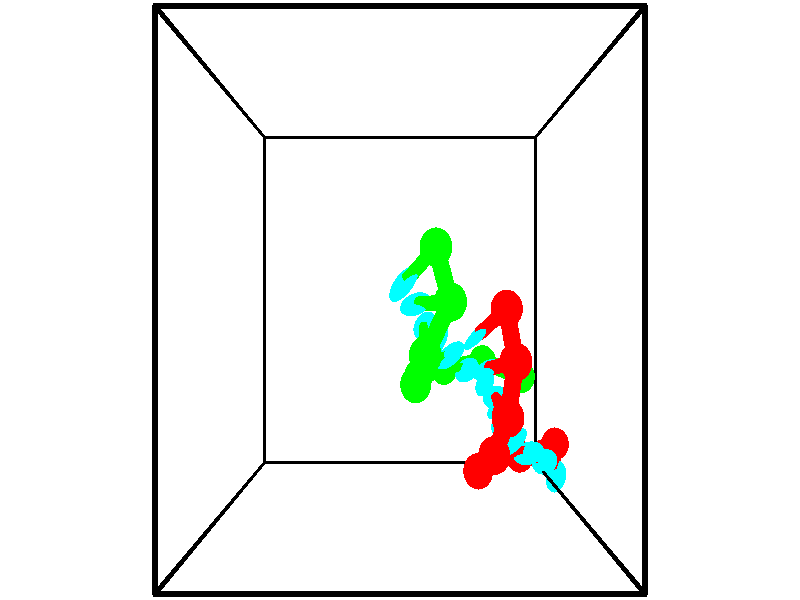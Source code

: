 // switches for output
#declare DRAW_BASES = 1; // possible values are 0, 1; only relevant for DNA ribbons
#declare DRAW_BASES_TYPE = 3; // possible values are 1, 2, 3; only relevant for DNA ribbons
#declare DRAW_FOG = 0; // set to 1 to enable fog

#include "colors.inc"

#include "transforms.inc"
background { rgb <1, 1, 1>}

#default {
   normal{
       ripples 0.25
       frequency 0.20
       turbulence 0.2
       lambda 5
   }
	finish {
		phong 0.1
		phong_size 40.
	}
}

// original window dimensions: 1024x640


// camera settings

camera {
	sky <-0, 1, 0>
	up <-0, 1, 0>
	right 1.6 * <1, 0, 0>
	location <2.5, 2.5, 11.1562>
	look_at <2.5, 2.5, 2.5>
	direction <0, 0, -8.6562>
	angle 67.0682
}


# declare cpy_camera_pos = <2.5, 2.5, 11.1562>;
# if (DRAW_FOG = 1)
fog {
	fog_type 2
	up vnormalize(cpy_camera_pos)
	color rgbt<1,1,1,0.3>
	distance 1e-5
	fog_alt 3e-3
	fog_offset 4
}
# end


// LIGHTS

# declare lum = 6;
global_settings {
	ambient_light rgb lum * <0.05, 0.05, 0.05>
	max_trace_level 15
}# declare cpy_direct_light_amount = 0.25;
light_source
{	1000 * <-1, -1, 1>,
	rgb lum * cpy_direct_light_amount
	parallel
}

light_source
{	1000 * <1, 1, -1>,
	rgb lum * cpy_direct_light_amount
	parallel
}

// strand 0

// nucleotide -1

// particle -1
sphere {
	<5.432687, 0.237269, -0.257933> 0.250000
	pigment { color rgbt <1,0,0,0> }
	no_shadow
}
cylinder {
	<5.357151, 0.021679, 0.070419>,  <5.311830, -0.107675, 0.267430>, 0.100000
	pigment { color rgbt <1,0,0,0> }
	no_shadow
}
cylinder {
	<5.357151, 0.021679, 0.070419>,  <5.432687, 0.237269, -0.257933>, 0.100000
	pigment { color rgbt <1,0,0,0> }
	no_shadow
}

// particle -1
sphere {
	<5.357151, 0.021679, 0.070419> 0.100000
	pigment { color rgbt <1,0,0,0> }
	no_shadow
}
sphere {
	0, 1
	scale<0.080000,0.200000,0.300000>
	matrix <-0.613983, 0.717187, 0.329648,
		-0.766397, -0.441756, -0.466356,
		-0.188840, -0.538976, 0.820880,
		5.300499, -0.140014, 0.316683>
	pigment { color rgbt <0,1,1,0> }
	no_shadow
}
cylinder {
	<4.726362, 0.071576, -0.112552>,  <5.432687, 0.237269, -0.257933>, 0.130000
	pigment { color rgbt <1,0,0,0> }
	no_shadow
}

// nucleotide -1

// particle -1
sphere {
	<4.726362, 0.071576, -0.112552> 0.250000
	pigment { color rgbt <1,0,0,0> }
	no_shadow
}
cylinder {
	<4.910706, 0.100277, 0.241276>,  <5.021312, 0.117497, 0.453572>, 0.100000
	pigment { color rgbt <1,0,0,0> }
	no_shadow
}
cylinder {
	<4.910706, 0.100277, 0.241276>,  <4.726362, 0.071576, -0.112552>, 0.100000
	pigment { color rgbt <1,0,0,0> }
	no_shadow
}

// particle -1
sphere {
	<4.910706, 0.100277, 0.241276> 0.100000
	pigment { color rgbt <1,0,0,0> }
	no_shadow
}
sphere {
	0, 1
	scale<0.080000,0.200000,0.300000>
	matrix <-0.748499, 0.566947, 0.343978,
		-0.476822, -0.820624, 0.314988,
		0.460858, 0.071752, 0.884569,
		5.048963, 0.121803, 0.506646>
	pigment { color rgbt <0,1,1,0> }
	no_shadow
}
cylinder {
	<4.227406, 0.176185, 0.208693>,  <4.726362, 0.071576, -0.112552>, 0.130000
	pigment { color rgbt <1,0,0,0> }
	no_shadow
}

// nucleotide -1

// particle -1
sphere {
	<4.227406, 0.176185, 0.208693> 0.250000
	pigment { color rgbt <1,0,0,0> }
	no_shadow
}
cylinder {
	<4.515011, 0.238300, 0.479664>,  <4.687574, 0.275569, 0.642246>, 0.100000
	pigment { color rgbt <1,0,0,0> }
	no_shadow
}
cylinder {
	<4.515011, 0.238300, 0.479664>,  <4.227406, 0.176185, 0.208693>, 0.100000
	pigment { color rgbt <1,0,0,0> }
	no_shadow
}

// particle -1
sphere {
	<4.515011, 0.238300, 0.479664> 0.100000
	pigment { color rgbt <1,0,0,0> }
	no_shadow
}
sphere {
	0, 1
	scale<0.080000,0.200000,0.300000>
	matrix <-0.562931, 0.701761, 0.436624,
		-0.407590, -0.695282, 0.591991,
		0.719013, 0.155287, 0.677426,
		4.730715, 0.284886, 0.682892>
	pigment { color rgbt <0,1,1,0> }
	no_shadow
}
cylinder {
	<3.826078, 0.075318, 0.902686>,  <4.227406, 0.176185, 0.208693>, 0.130000
	pigment { color rgbt <1,0,0,0> }
	no_shadow
}

// nucleotide -1

// particle -1
sphere {
	<3.826078, 0.075318, 0.902686> 0.250000
	pigment { color rgbt <1,0,0,0> }
	no_shadow
}
cylinder {
	<4.148098, 0.311993, 0.919674>,  <4.341310, 0.453997, 0.929867>, 0.100000
	pigment { color rgbt <1,0,0,0> }
	no_shadow
}
cylinder {
	<4.148098, 0.311993, 0.919674>,  <3.826078, 0.075318, 0.902686>, 0.100000
	pigment { color rgbt <1,0,0,0> }
	no_shadow
}

// particle -1
sphere {
	<4.148098, 0.311993, 0.919674> 0.100000
	pigment { color rgbt <1,0,0,0> }
	no_shadow
}
sphere {
	0, 1
	scale<0.080000,0.200000,0.300000>
	matrix <-0.561211, 0.736475, 0.377687,
		0.192194, -0.327891, 0.924959,
		0.805049, 0.591686, 0.042470,
		4.389613, 0.489498, 0.932415>
	pigment { color rgbt <0,1,1,0> }
	no_shadow
}
cylinder {
	<3.997436, 0.442039, 1.563077>,  <3.826078, 0.075318, 0.902686>, 0.130000
	pigment { color rgbt <1,0,0,0> }
	no_shadow
}

// nucleotide -1

// particle -1
sphere {
	<3.997436, 0.442039, 1.563077> 0.250000
	pigment { color rgbt <1,0,0,0> }
	no_shadow
}
cylinder {
	<4.129929, 0.646774, 1.246014>,  <4.209424, 0.769616, 1.055776>, 0.100000
	pigment { color rgbt <1,0,0,0> }
	no_shadow
}
cylinder {
	<4.129929, 0.646774, 1.246014>,  <3.997436, 0.442039, 1.563077>, 0.100000
	pigment { color rgbt <1,0,0,0> }
	no_shadow
}

// particle -1
sphere {
	<4.129929, 0.646774, 1.246014> 0.100000
	pigment { color rgbt <1,0,0,0> }
	no_shadow
}
sphere {
	0, 1
	scale<0.080000,0.200000,0.300000>
	matrix <-0.426691, 0.830529, 0.357990,
		0.841559, 0.219644, 0.493492,
		0.331229, 0.511838, -0.792660,
		4.229298, 0.800326, 1.008216>
	pigment { color rgbt <0,1,1,0> }
	no_shadow
}
cylinder {
	<4.168561, 0.981445, 1.818362>,  <3.997436, 0.442039, 1.563077>, 0.130000
	pigment { color rgbt <1,0,0,0> }
	no_shadow
}

// nucleotide -1

// particle -1
sphere {
	<4.168561, 0.981445, 1.818362> 0.250000
	pigment { color rgbt <1,0,0,0> }
	no_shadow
}
cylinder {
	<4.114983, 1.083427, 1.435310>,  <4.082835, 1.144617, 1.205479>, 0.100000
	pigment { color rgbt <1,0,0,0> }
	no_shadow
}
cylinder {
	<4.114983, 1.083427, 1.435310>,  <4.168561, 0.981445, 1.818362>, 0.100000
	pigment { color rgbt <1,0,0,0> }
	no_shadow
}

// particle -1
sphere {
	<4.114983, 1.083427, 1.435310> 0.100000
	pigment { color rgbt <1,0,0,0> }
	no_shadow
}
sphere {
	0, 1
	scale<0.080000,0.200000,0.300000>
	matrix <-0.413888, 0.863629, 0.287822,
		0.900419, 0.434904, -0.010158,
		-0.133948, 0.254956, -0.957630,
		4.074799, 1.159914, 1.148021>
	pigment { color rgbt <0,1,1,0> }
	no_shadow
}
cylinder {
	<4.295902, 1.699711, 1.794984>,  <4.168561, 0.981445, 1.818362>, 0.130000
	pigment { color rgbt <1,0,0,0> }
	no_shadow
}

// nucleotide -1

// particle -1
sphere {
	<4.295902, 1.699711, 1.794984> 0.250000
	pigment { color rgbt <1,0,0,0> }
	no_shadow
}
cylinder {
	<4.081612, 1.614697, 1.468102>,  <3.953037, 1.563688, 1.271972>, 0.100000
	pigment { color rgbt <1,0,0,0> }
	no_shadow
}
cylinder {
	<4.081612, 1.614697, 1.468102>,  <4.295902, 1.699711, 1.794984>, 0.100000
	pigment { color rgbt <1,0,0,0> }
	no_shadow
}

// particle -1
sphere {
	<4.081612, 1.614697, 1.468102> 0.100000
	pigment { color rgbt <1,0,0,0> }
	no_shadow
}
sphere {
	0, 1
	scale<0.080000,0.200000,0.300000>
	matrix <-0.584360, 0.791930, 0.177119,
		0.609525, 0.572429, -0.548456,
		-0.535726, -0.212537, -0.817206,
		3.920894, 1.550935, 1.222940>
	pigment { color rgbt <0,1,1,0> }
	no_shadow
}
cylinder {
	<4.178050, 2.385284, 1.659737>,  <4.295902, 1.699711, 1.794984>, 0.130000
	pigment { color rgbt <1,0,0,0> }
	no_shadow
}

// nucleotide -1

// particle -1
sphere {
	<4.178050, 2.385284, 1.659737> 0.250000
	pigment { color rgbt <1,0,0,0> }
	no_shadow
}
cylinder {
	<3.940247, 2.167984, 1.422607>,  <3.797565, 2.037604, 1.280330>, 0.100000
	pigment { color rgbt <1,0,0,0> }
	no_shadow
}
cylinder {
	<3.940247, 2.167984, 1.422607>,  <4.178050, 2.385284, 1.659737>, 0.100000
	pigment { color rgbt <1,0,0,0> }
	no_shadow
}

// particle -1
sphere {
	<3.940247, 2.167984, 1.422607> 0.100000
	pigment { color rgbt <1,0,0,0> }
	no_shadow
}
sphere {
	0, 1
	scale<0.080000,0.200000,0.300000>
	matrix <-0.694297, 0.718702, 0.037668,
		0.405600, 0.433989, -0.804451,
		-0.594508, -0.543250, -0.592824,
		3.761894, 2.005009, 1.244760>
	pigment { color rgbt <0,1,1,0> }
	no_shadow
}
// strand 1

// nucleotide -1

// particle -1
sphere {
	<3.048038, 3.172101, 1.940954> 0.250000
	pigment { color rgbt <0,1,0,0> }
	no_shadow
}
cylinder {
	<2.766215, 2.907715, 1.837631>,  <2.597121, 2.749083, 1.775637>, 0.100000
	pigment { color rgbt <0,1,0,0> }
	no_shadow
}
cylinder {
	<2.766215, 2.907715, 1.837631>,  <3.048038, 3.172101, 1.940954>, 0.100000
	pigment { color rgbt <0,1,0,0> }
	no_shadow
}

// particle -1
sphere {
	<2.766215, 2.907715, 1.837631> 0.100000
	pigment { color rgbt <0,1,0,0> }
	no_shadow
}
sphere {
	0, 1
	scale<0.080000,0.200000,0.300000>
	matrix <0.655249, -0.466159, -0.594428,
		0.272484, -0.588065, 0.761533,
		-0.704558, -0.660965, -0.258308,
		2.554848, 2.709425, 1.760139>
	pigment { color rgbt <0,1,1,0> }
	no_shadow
}
cylinder {
	<3.265283, 2.475402, 1.997337>,  <3.048038, 3.172101, 1.940954>, 0.130000
	pigment { color rgbt <0,1,0,0> }
	no_shadow
}

// nucleotide -1

// particle -1
sphere {
	<3.265283, 2.475402, 1.997337> 0.250000
	pigment { color rgbt <0,1,0,0> }
	no_shadow
}
cylinder {
	<2.967257, 2.457512, 1.731140>,  <2.788442, 2.446778, 1.571422>, 0.100000
	pigment { color rgbt <0,1,0,0> }
	no_shadow
}
cylinder {
	<2.967257, 2.457512, 1.731140>,  <3.265283, 2.475402, 1.997337>, 0.100000
	pigment { color rgbt <0,1,0,0> }
	no_shadow
}

// particle -1
sphere {
	<2.967257, 2.457512, 1.731140> 0.100000
	pigment { color rgbt <0,1,0,0> }
	no_shadow
}
sphere {
	0, 1
	scale<0.080000,0.200000,0.300000>
	matrix <0.522139, -0.659950, -0.540219,
		-0.415030, -0.749977, 0.515058,
		-0.745064, -0.044725, -0.665492,
		2.743738, 2.444095, 1.531493>
	pigment { color rgbt <0,1,1,0> }
	no_shadow
}
cylinder {
	<2.883949, 1.797324, 1.985502>,  <3.265283, 2.475402, 1.997337>, 0.130000
	pigment { color rgbt <0,1,0,0> }
	no_shadow
}

// nucleotide -1

// particle -1
sphere {
	<2.883949, 1.797324, 1.985502> 0.250000
	pigment { color rgbt <0,1,0,0> }
	no_shadow
}
cylinder {
	<2.893936, 2.003662, 1.642975>,  <2.899928, 2.127465, 1.437459>, 0.100000
	pigment { color rgbt <0,1,0,0> }
	no_shadow
}
cylinder {
	<2.893936, 2.003662, 1.642975>,  <2.883949, 1.797324, 1.985502>, 0.100000
	pigment { color rgbt <0,1,0,0> }
	no_shadow
}

// particle -1
sphere {
	<2.893936, 2.003662, 1.642975> 0.100000
	pigment { color rgbt <0,1,0,0> }
	no_shadow
}
sphere {
	0, 1
	scale<0.080000,0.200000,0.300000>
	matrix <0.436611, -0.776197, -0.454850,
		-0.899304, -0.362521, -0.244603,
		0.024968, 0.515845, -0.856318,
		2.901426, 2.158416, 1.386079>
	pigment { color rgbt <0,1,1,0> }
	no_shadow
}
cylinder {
	<2.752770, 1.357824, 1.372238>,  <2.883949, 1.797324, 1.985502>, 0.130000
	pigment { color rgbt <0,1,0,0> }
	no_shadow
}

// nucleotide -1

// particle -1
sphere {
	<2.752770, 1.357824, 1.372238> 0.250000
	pigment { color rgbt <0,1,0,0> }
	no_shadow
}
cylinder {
	<2.951604, 1.673149, 1.227203>,  <3.070904, 1.862345, 1.140182>, 0.100000
	pigment { color rgbt <0,1,0,0> }
	no_shadow
}
cylinder {
	<2.951604, 1.673149, 1.227203>,  <2.752770, 1.357824, 1.372238>, 0.100000
	pigment { color rgbt <0,1,0,0> }
	no_shadow
}

// particle -1
sphere {
	<2.951604, 1.673149, 1.227203> 0.100000
	pigment { color rgbt <0,1,0,0> }
	no_shadow
}
sphere {
	0, 1
	scale<0.080000,0.200000,0.300000>
	matrix <0.609283, -0.614630, -0.501003,
		-0.617804, 0.028122, -0.785829,
		0.497084, 0.788314, -0.362587,
		3.100729, 1.909643, 1.118427>
	pigment { color rgbt <0,1,1,0> }
	no_shadow
}
cylinder {
	<2.825922, 1.389146, 0.570802>,  <2.752770, 1.357824, 1.372238>, 0.130000
	pigment { color rgbt <0,1,0,0> }
	no_shadow
}

// nucleotide -1

// particle -1
sphere {
	<2.825922, 1.389146, 0.570802> 0.250000
	pigment { color rgbt <0,1,0,0> }
	no_shadow
}
cylinder {
	<3.125579, 1.575401, 0.759254>,  <3.305374, 1.687154, 0.872326>, 0.100000
	pigment { color rgbt <0,1,0,0> }
	no_shadow
}
cylinder {
	<3.125579, 1.575401, 0.759254>,  <2.825922, 1.389146, 0.570802>, 0.100000
	pigment { color rgbt <0,1,0,0> }
	no_shadow
}

// particle -1
sphere {
	<3.125579, 1.575401, 0.759254> 0.100000
	pigment { color rgbt <0,1,0,0> }
	no_shadow
}
sphere {
	0, 1
	scale<0.080000,0.200000,0.300000>
	matrix <0.660238, -0.582398, -0.474235,
		0.053564, 0.666329, -0.743731,
		0.749144, 0.465638, 0.471131,
		3.350322, 1.715093, 0.900594>
	pigment { color rgbt <0,1,1,0> }
	no_shadow
}
cylinder {
	<3.301250, 1.457982, 0.110971>,  <2.825922, 1.389146, 0.570802>, 0.130000
	pigment { color rgbt <0,1,0,0> }
	no_shadow
}

// nucleotide -1

// particle -1
sphere {
	<3.301250, 1.457982, 0.110971> 0.250000
	pigment { color rgbt <0,1,0,0> }
	no_shadow
}
cylinder {
	<3.502428, 1.476395, 0.456207>,  <3.623134, 1.487442, 0.663349>, 0.100000
	pigment { color rgbt <0,1,0,0> }
	no_shadow
}
cylinder {
	<3.502428, 1.476395, 0.456207>,  <3.301250, 1.457982, 0.110971>, 0.100000
	pigment { color rgbt <0,1,0,0> }
	no_shadow
}

// particle -1
sphere {
	<3.502428, 1.476395, 0.456207> 0.100000
	pigment { color rgbt <0,1,0,0> }
	no_shadow
}
sphere {
	0, 1
	scale<0.080000,0.200000,0.300000>
	matrix <0.729992, -0.557281, -0.395663,
		0.462772, 0.829047, -0.313885,
		0.502945, 0.046032, 0.863092,
		3.653311, 1.490204, 0.715135>
	pigment { color rgbt <0,1,1,0> }
	no_shadow
}
cylinder {
	<4.033976, 1.547782, -0.081154>,  <3.301250, 1.457982, 0.110971>, 0.130000
	pigment { color rgbt <0,1,0,0> }
	no_shadow
}

// nucleotide -1

// particle -1
sphere {
	<4.033976, 1.547782, -0.081154> 0.250000
	pigment { color rgbt <0,1,0,0> }
	no_shadow
}
cylinder {
	<4.007886, 1.397438, 0.288597>,  <3.992232, 1.307232, 0.510448>, 0.100000
	pigment { color rgbt <0,1,0,0> }
	no_shadow
}
cylinder {
	<4.007886, 1.397438, 0.288597>,  <4.033976, 1.547782, -0.081154>, 0.100000
	pigment { color rgbt <0,1,0,0> }
	no_shadow
}

// particle -1
sphere {
	<4.007886, 1.397438, 0.288597> 0.100000
	pigment { color rgbt <0,1,0,0> }
	no_shadow
}
sphere {
	0, 1
	scale<0.080000,0.200000,0.300000>
	matrix <0.654994, -0.714984, -0.244500,
		0.752813, 0.589515, 0.292820,
		-0.065225, -0.375859, 0.924379,
		3.988318, 1.284680, 0.565911>
	pigment { color rgbt <0,1,1,0> }
	no_shadow
}
cylinder {
	<4.700729, 1.339168, 0.158808>,  <4.033976, 1.547782, -0.081154>, 0.130000
	pigment { color rgbt <0,1,0,0> }
	no_shadow
}

// nucleotide -1

// particle -1
sphere {
	<4.700729, 1.339168, 0.158808> 0.250000
	pigment { color rgbt <0,1,0,0> }
	no_shadow
}
cylinder {
	<4.446103, 1.120026, 0.375931>,  <4.293328, 0.988540, 0.506205>, 0.100000
	pigment { color rgbt <0,1,0,0> }
	no_shadow
}
cylinder {
	<4.446103, 1.120026, 0.375931>,  <4.700729, 1.339168, 0.158808>, 0.100000
	pigment { color rgbt <0,1,0,0> }
	no_shadow
}

// particle -1
sphere {
	<4.446103, 1.120026, 0.375931> 0.100000
	pigment { color rgbt <0,1,0,0> }
	no_shadow
}
sphere {
	0, 1
	scale<0.080000,0.200000,0.300000>
	matrix <0.512485, -0.826445, -0.233128,
		0.576321, 0.129780, 0.806853,
		-0.636564, -0.547856, 0.542807,
		4.255134, 0.955669, 0.538773>
	pigment { color rgbt <0,1,1,0> }
	no_shadow
}
// box output
cylinder {
	<0.000000, 0.000000, 0.000000>,  <5.000000, 0.000000, 0.000000>, 0.025000
	pigment { color rgbt <0,0,0,0> }
	no_shadow
}
cylinder {
	<0.000000, 0.000000, 0.000000>,  <0.000000, 5.000000, 0.000000>, 0.025000
	pigment { color rgbt <0,0,0,0> }
	no_shadow
}
cylinder {
	<0.000000, 0.000000, 0.000000>,  <0.000000, 0.000000, 5.000000>, 0.025000
	pigment { color rgbt <0,0,0,0> }
	no_shadow
}
cylinder {
	<5.000000, 5.000000, 5.000000>,  <0.000000, 5.000000, 5.000000>, 0.025000
	pigment { color rgbt <0,0,0,0> }
	no_shadow
}
cylinder {
	<5.000000, 5.000000, 5.000000>,  <5.000000, 0.000000, 5.000000>, 0.025000
	pigment { color rgbt <0,0,0,0> }
	no_shadow
}
cylinder {
	<5.000000, 5.000000, 5.000000>,  <5.000000, 5.000000, 0.000000>, 0.025000
	pigment { color rgbt <0,0,0,0> }
	no_shadow
}
cylinder {
	<0.000000, 0.000000, 5.000000>,  <0.000000, 5.000000, 5.000000>, 0.025000
	pigment { color rgbt <0,0,0,0> }
	no_shadow
}
cylinder {
	<0.000000, 0.000000, 5.000000>,  <5.000000, 0.000000, 5.000000>, 0.025000
	pigment { color rgbt <0,0,0,0> }
	no_shadow
}
cylinder {
	<5.000000, 5.000000, 0.000000>,  <0.000000, 5.000000, 0.000000>, 0.025000
	pigment { color rgbt <0,0,0,0> }
	no_shadow
}
cylinder {
	<5.000000, 5.000000, 0.000000>,  <5.000000, 0.000000, 0.000000>, 0.025000
	pigment { color rgbt <0,0,0,0> }
	no_shadow
}
cylinder {
	<5.000000, 0.000000, 5.000000>,  <5.000000, 0.000000, 0.000000>, 0.025000
	pigment { color rgbt <0,0,0,0> }
	no_shadow
}
cylinder {
	<0.000000, 5.000000, 0.000000>,  <0.000000, 5.000000, 5.000000>, 0.025000
	pigment { color rgbt <0,0,0,0> }
	no_shadow
}
// end of box output
